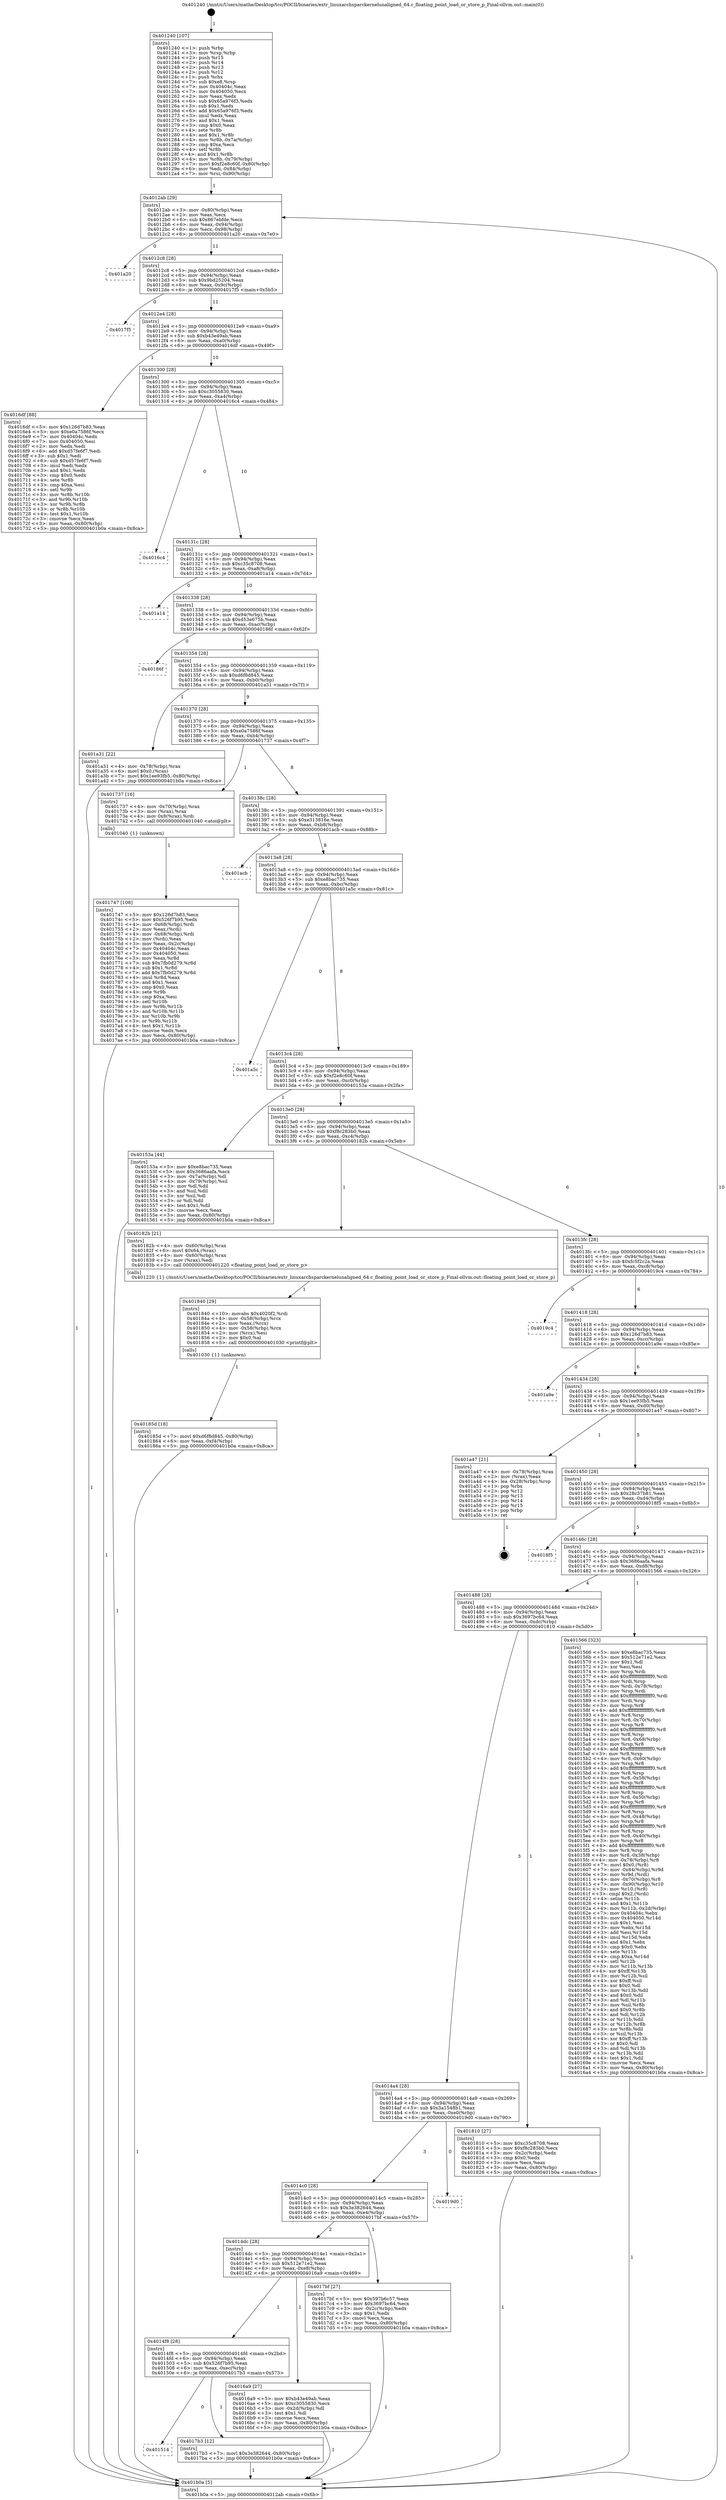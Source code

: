 digraph "0x401240" {
  label = "0x401240 (/mnt/c/Users/mathe/Desktop/tcc/POCII/binaries/extr_linuxarchsparckernelunaligned_64.c_floating_point_load_or_store_p_Final-ollvm.out::main(0))"
  labelloc = "t"
  node[shape=record]

  Entry [label="",width=0.3,height=0.3,shape=circle,fillcolor=black,style=filled]
  "0x4012ab" [label="{
     0x4012ab [29]\l
     | [instrs]\l
     &nbsp;&nbsp;0x4012ab \<+3\>: mov -0x80(%rbp),%eax\l
     &nbsp;&nbsp;0x4012ae \<+2\>: mov %eax,%ecx\l
     &nbsp;&nbsp;0x4012b0 \<+6\>: sub $0x867ebfde,%ecx\l
     &nbsp;&nbsp;0x4012b6 \<+6\>: mov %eax,-0x94(%rbp)\l
     &nbsp;&nbsp;0x4012bc \<+6\>: mov %ecx,-0x98(%rbp)\l
     &nbsp;&nbsp;0x4012c2 \<+6\>: je 0000000000401a20 \<main+0x7e0\>\l
  }"]
  "0x401a20" [label="{
     0x401a20\l
  }", style=dashed]
  "0x4012c8" [label="{
     0x4012c8 [28]\l
     | [instrs]\l
     &nbsp;&nbsp;0x4012c8 \<+5\>: jmp 00000000004012cd \<main+0x8d\>\l
     &nbsp;&nbsp;0x4012cd \<+6\>: mov -0x94(%rbp),%eax\l
     &nbsp;&nbsp;0x4012d3 \<+5\>: sub $0x9bd25204,%eax\l
     &nbsp;&nbsp;0x4012d8 \<+6\>: mov %eax,-0x9c(%rbp)\l
     &nbsp;&nbsp;0x4012de \<+6\>: je 00000000004017f5 \<main+0x5b5\>\l
  }"]
  Exit [label="",width=0.3,height=0.3,shape=circle,fillcolor=black,style=filled,peripheries=2]
  "0x4017f5" [label="{
     0x4017f5\l
  }", style=dashed]
  "0x4012e4" [label="{
     0x4012e4 [28]\l
     | [instrs]\l
     &nbsp;&nbsp;0x4012e4 \<+5\>: jmp 00000000004012e9 \<main+0xa9\>\l
     &nbsp;&nbsp;0x4012e9 \<+6\>: mov -0x94(%rbp),%eax\l
     &nbsp;&nbsp;0x4012ef \<+5\>: sub $0xb43e49ab,%eax\l
     &nbsp;&nbsp;0x4012f4 \<+6\>: mov %eax,-0xa0(%rbp)\l
     &nbsp;&nbsp;0x4012fa \<+6\>: je 00000000004016df \<main+0x49f\>\l
  }"]
  "0x40185d" [label="{
     0x40185d [18]\l
     | [instrs]\l
     &nbsp;&nbsp;0x40185d \<+7\>: movl $0xd6f8d845,-0x80(%rbp)\l
     &nbsp;&nbsp;0x401864 \<+6\>: mov %eax,-0xf4(%rbp)\l
     &nbsp;&nbsp;0x40186a \<+5\>: jmp 0000000000401b0a \<main+0x8ca\>\l
  }"]
  "0x4016df" [label="{
     0x4016df [88]\l
     | [instrs]\l
     &nbsp;&nbsp;0x4016df \<+5\>: mov $0x126d7b83,%eax\l
     &nbsp;&nbsp;0x4016e4 \<+5\>: mov $0xe0a7586f,%ecx\l
     &nbsp;&nbsp;0x4016e9 \<+7\>: mov 0x40404c,%edx\l
     &nbsp;&nbsp;0x4016f0 \<+7\>: mov 0x404050,%esi\l
     &nbsp;&nbsp;0x4016f7 \<+2\>: mov %edx,%edi\l
     &nbsp;&nbsp;0x4016f9 \<+6\>: add $0xd57fe6f7,%edi\l
     &nbsp;&nbsp;0x4016ff \<+3\>: sub $0x1,%edi\l
     &nbsp;&nbsp;0x401702 \<+6\>: sub $0xd57fe6f7,%edi\l
     &nbsp;&nbsp;0x401708 \<+3\>: imul %edi,%edx\l
     &nbsp;&nbsp;0x40170b \<+3\>: and $0x1,%edx\l
     &nbsp;&nbsp;0x40170e \<+3\>: cmp $0x0,%edx\l
     &nbsp;&nbsp;0x401711 \<+4\>: sete %r8b\l
     &nbsp;&nbsp;0x401715 \<+3\>: cmp $0xa,%esi\l
     &nbsp;&nbsp;0x401718 \<+4\>: setl %r9b\l
     &nbsp;&nbsp;0x40171c \<+3\>: mov %r8b,%r10b\l
     &nbsp;&nbsp;0x40171f \<+3\>: and %r9b,%r10b\l
     &nbsp;&nbsp;0x401722 \<+3\>: xor %r9b,%r8b\l
     &nbsp;&nbsp;0x401725 \<+3\>: or %r8b,%r10b\l
     &nbsp;&nbsp;0x401728 \<+4\>: test $0x1,%r10b\l
     &nbsp;&nbsp;0x40172c \<+3\>: cmovne %ecx,%eax\l
     &nbsp;&nbsp;0x40172f \<+3\>: mov %eax,-0x80(%rbp)\l
     &nbsp;&nbsp;0x401732 \<+5\>: jmp 0000000000401b0a \<main+0x8ca\>\l
  }"]
  "0x401300" [label="{
     0x401300 [28]\l
     | [instrs]\l
     &nbsp;&nbsp;0x401300 \<+5\>: jmp 0000000000401305 \<main+0xc5\>\l
     &nbsp;&nbsp;0x401305 \<+6\>: mov -0x94(%rbp),%eax\l
     &nbsp;&nbsp;0x40130b \<+5\>: sub $0xc3055830,%eax\l
     &nbsp;&nbsp;0x401310 \<+6\>: mov %eax,-0xa4(%rbp)\l
     &nbsp;&nbsp;0x401316 \<+6\>: je 00000000004016c4 \<main+0x484\>\l
  }"]
  "0x401840" [label="{
     0x401840 [29]\l
     | [instrs]\l
     &nbsp;&nbsp;0x401840 \<+10\>: movabs $0x4020f2,%rdi\l
     &nbsp;&nbsp;0x40184a \<+4\>: mov -0x58(%rbp),%rcx\l
     &nbsp;&nbsp;0x40184e \<+2\>: mov %eax,(%rcx)\l
     &nbsp;&nbsp;0x401850 \<+4\>: mov -0x58(%rbp),%rcx\l
     &nbsp;&nbsp;0x401854 \<+2\>: mov (%rcx),%esi\l
     &nbsp;&nbsp;0x401856 \<+2\>: mov $0x0,%al\l
     &nbsp;&nbsp;0x401858 \<+5\>: call 0000000000401030 \<printf@plt\>\l
     | [calls]\l
     &nbsp;&nbsp;0x401030 \{1\} (unknown)\l
  }"]
  "0x4016c4" [label="{
     0x4016c4\l
  }", style=dashed]
  "0x40131c" [label="{
     0x40131c [28]\l
     | [instrs]\l
     &nbsp;&nbsp;0x40131c \<+5\>: jmp 0000000000401321 \<main+0xe1\>\l
     &nbsp;&nbsp;0x401321 \<+6\>: mov -0x94(%rbp),%eax\l
     &nbsp;&nbsp;0x401327 \<+5\>: sub $0xc35c8708,%eax\l
     &nbsp;&nbsp;0x40132c \<+6\>: mov %eax,-0xa8(%rbp)\l
     &nbsp;&nbsp;0x401332 \<+6\>: je 0000000000401a14 \<main+0x7d4\>\l
  }"]
  "0x401514" [label="{
     0x401514\l
  }", style=dashed]
  "0x401a14" [label="{
     0x401a14\l
  }", style=dashed]
  "0x401338" [label="{
     0x401338 [28]\l
     | [instrs]\l
     &nbsp;&nbsp;0x401338 \<+5\>: jmp 000000000040133d \<main+0xfd\>\l
     &nbsp;&nbsp;0x40133d \<+6\>: mov -0x94(%rbp),%eax\l
     &nbsp;&nbsp;0x401343 \<+5\>: sub $0xd53e675b,%eax\l
     &nbsp;&nbsp;0x401348 \<+6\>: mov %eax,-0xac(%rbp)\l
     &nbsp;&nbsp;0x40134e \<+6\>: je 000000000040186f \<main+0x62f\>\l
  }"]
  "0x4017b3" [label="{
     0x4017b3 [12]\l
     | [instrs]\l
     &nbsp;&nbsp;0x4017b3 \<+7\>: movl $0x3e382644,-0x80(%rbp)\l
     &nbsp;&nbsp;0x4017ba \<+5\>: jmp 0000000000401b0a \<main+0x8ca\>\l
  }"]
  "0x40186f" [label="{
     0x40186f\l
  }", style=dashed]
  "0x401354" [label="{
     0x401354 [28]\l
     | [instrs]\l
     &nbsp;&nbsp;0x401354 \<+5\>: jmp 0000000000401359 \<main+0x119\>\l
     &nbsp;&nbsp;0x401359 \<+6\>: mov -0x94(%rbp),%eax\l
     &nbsp;&nbsp;0x40135f \<+5\>: sub $0xd6f8d845,%eax\l
     &nbsp;&nbsp;0x401364 \<+6\>: mov %eax,-0xb0(%rbp)\l
     &nbsp;&nbsp;0x40136a \<+6\>: je 0000000000401a31 \<main+0x7f1\>\l
  }"]
  "0x401747" [label="{
     0x401747 [108]\l
     | [instrs]\l
     &nbsp;&nbsp;0x401747 \<+5\>: mov $0x126d7b83,%ecx\l
     &nbsp;&nbsp;0x40174c \<+5\>: mov $0x526f7b95,%edx\l
     &nbsp;&nbsp;0x401751 \<+4\>: mov -0x68(%rbp),%rdi\l
     &nbsp;&nbsp;0x401755 \<+2\>: mov %eax,(%rdi)\l
     &nbsp;&nbsp;0x401757 \<+4\>: mov -0x68(%rbp),%rdi\l
     &nbsp;&nbsp;0x40175b \<+2\>: mov (%rdi),%eax\l
     &nbsp;&nbsp;0x40175d \<+3\>: mov %eax,-0x2c(%rbp)\l
     &nbsp;&nbsp;0x401760 \<+7\>: mov 0x40404c,%eax\l
     &nbsp;&nbsp;0x401767 \<+7\>: mov 0x404050,%esi\l
     &nbsp;&nbsp;0x40176e \<+3\>: mov %eax,%r8d\l
     &nbsp;&nbsp;0x401771 \<+7\>: sub $0x7fb0d279,%r8d\l
     &nbsp;&nbsp;0x401778 \<+4\>: sub $0x1,%r8d\l
     &nbsp;&nbsp;0x40177c \<+7\>: add $0x7fb0d279,%r8d\l
     &nbsp;&nbsp;0x401783 \<+4\>: imul %r8d,%eax\l
     &nbsp;&nbsp;0x401787 \<+3\>: and $0x1,%eax\l
     &nbsp;&nbsp;0x40178a \<+3\>: cmp $0x0,%eax\l
     &nbsp;&nbsp;0x40178d \<+4\>: sete %r9b\l
     &nbsp;&nbsp;0x401791 \<+3\>: cmp $0xa,%esi\l
     &nbsp;&nbsp;0x401794 \<+4\>: setl %r10b\l
     &nbsp;&nbsp;0x401798 \<+3\>: mov %r9b,%r11b\l
     &nbsp;&nbsp;0x40179b \<+3\>: and %r10b,%r11b\l
     &nbsp;&nbsp;0x40179e \<+3\>: xor %r10b,%r9b\l
     &nbsp;&nbsp;0x4017a1 \<+3\>: or %r9b,%r11b\l
     &nbsp;&nbsp;0x4017a4 \<+4\>: test $0x1,%r11b\l
     &nbsp;&nbsp;0x4017a8 \<+3\>: cmovne %edx,%ecx\l
     &nbsp;&nbsp;0x4017ab \<+3\>: mov %ecx,-0x80(%rbp)\l
     &nbsp;&nbsp;0x4017ae \<+5\>: jmp 0000000000401b0a \<main+0x8ca\>\l
  }"]
  "0x401a31" [label="{
     0x401a31 [22]\l
     | [instrs]\l
     &nbsp;&nbsp;0x401a31 \<+4\>: mov -0x78(%rbp),%rax\l
     &nbsp;&nbsp;0x401a35 \<+6\>: movl $0x0,(%rax)\l
     &nbsp;&nbsp;0x401a3b \<+7\>: movl $0x1ee93fb5,-0x80(%rbp)\l
     &nbsp;&nbsp;0x401a42 \<+5\>: jmp 0000000000401b0a \<main+0x8ca\>\l
  }"]
  "0x401370" [label="{
     0x401370 [28]\l
     | [instrs]\l
     &nbsp;&nbsp;0x401370 \<+5\>: jmp 0000000000401375 \<main+0x135\>\l
     &nbsp;&nbsp;0x401375 \<+6\>: mov -0x94(%rbp),%eax\l
     &nbsp;&nbsp;0x40137b \<+5\>: sub $0xe0a7586f,%eax\l
     &nbsp;&nbsp;0x401380 \<+6\>: mov %eax,-0xb4(%rbp)\l
     &nbsp;&nbsp;0x401386 \<+6\>: je 0000000000401737 \<main+0x4f7\>\l
  }"]
  "0x4014f8" [label="{
     0x4014f8 [28]\l
     | [instrs]\l
     &nbsp;&nbsp;0x4014f8 \<+5\>: jmp 00000000004014fd \<main+0x2bd\>\l
     &nbsp;&nbsp;0x4014fd \<+6\>: mov -0x94(%rbp),%eax\l
     &nbsp;&nbsp;0x401503 \<+5\>: sub $0x526f7b95,%eax\l
     &nbsp;&nbsp;0x401508 \<+6\>: mov %eax,-0xec(%rbp)\l
     &nbsp;&nbsp;0x40150e \<+6\>: je 00000000004017b3 \<main+0x573\>\l
  }"]
  "0x401737" [label="{
     0x401737 [16]\l
     | [instrs]\l
     &nbsp;&nbsp;0x401737 \<+4\>: mov -0x70(%rbp),%rax\l
     &nbsp;&nbsp;0x40173b \<+3\>: mov (%rax),%rax\l
     &nbsp;&nbsp;0x40173e \<+4\>: mov 0x8(%rax),%rdi\l
     &nbsp;&nbsp;0x401742 \<+5\>: call 0000000000401040 \<atoi@plt\>\l
     | [calls]\l
     &nbsp;&nbsp;0x401040 \{1\} (unknown)\l
  }"]
  "0x40138c" [label="{
     0x40138c [28]\l
     | [instrs]\l
     &nbsp;&nbsp;0x40138c \<+5\>: jmp 0000000000401391 \<main+0x151\>\l
     &nbsp;&nbsp;0x401391 \<+6\>: mov -0x94(%rbp),%eax\l
     &nbsp;&nbsp;0x401397 \<+5\>: sub $0xe313816e,%eax\l
     &nbsp;&nbsp;0x40139c \<+6\>: mov %eax,-0xb8(%rbp)\l
     &nbsp;&nbsp;0x4013a2 \<+6\>: je 0000000000401acb \<main+0x88b\>\l
  }"]
  "0x4016a9" [label="{
     0x4016a9 [27]\l
     | [instrs]\l
     &nbsp;&nbsp;0x4016a9 \<+5\>: mov $0xb43e49ab,%eax\l
     &nbsp;&nbsp;0x4016ae \<+5\>: mov $0xc3055830,%ecx\l
     &nbsp;&nbsp;0x4016b3 \<+3\>: mov -0x2d(%rbp),%dl\l
     &nbsp;&nbsp;0x4016b6 \<+3\>: test $0x1,%dl\l
     &nbsp;&nbsp;0x4016b9 \<+3\>: cmovne %ecx,%eax\l
     &nbsp;&nbsp;0x4016bc \<+3\>: mov %eax,-0x80(%rbp)\l
     &nbsp;&nbsp;0x4016bf \<+5\>: jmp 0000000000401b0a \<main+0x8ca\>\l
  }"]
  "0x401acb" [label="{
     0x401acb\l
  }", style=dashed]
  "0x4013a8" [label="{
     0x4013a8 [28]\l
     | [instrs]\l
     &nbsp;&nbsp;0x4013a8 \<+5\>: jmp 00000000004013ad \<main+0x16d\>\l
     &nbsp;&nbsp;0x4013ad \<+6\>: mov -0x94(%rbp),%eax\l
     &nbsp;&nbsp;0x4013b3 \<+5\>: sub $0xe8bac735,%eax\l
     &nbsp;&nbsp;0x4013b8 \<+6\>: mov %eax,-0xbc(%rbp)\l
     &nbsp;&nbsp;0x4013be \<+6\>: je 0000000000401a5c \<main+0x81c\>\l
  }"]
  "0x4014dc" [label="{
     0x4014dc [28]\l
     | [instrs]\l
     &nbsp;&nbsp;0x4014dc \<+5\>: jmp 00000000004014e1 \<main+0x2a1\>\l
     &nbsp;&nbsp;0x4014e1 \<+6\>: mov -0x94(%rbp),%eax\l
     &nbsp;&nbsp;0x4014e7 \<+5\>: sub $0x512e71e2,%eax\l
     &nbsp;&nbsp;0x4014ec \<+6\>: mov %eax,-0xe8(%rbp)\l
     &nbsp;&nbsp;0x4014f2 \<+6\>: je 00000000004016a9 \<main+0x469\>\l
  }"]
  "0x401a5c" [label="{
     0x401a5c\l
  }", style=dashed]
  "0x4013c4" [label="{
     0x4013c4 [28]\l
     | [instrs]\l
     &nbsp;&nbsp;0x4013c4 \<+5\>: jmp 00000000004013c9 \<main+0x189\>\l
     &nbsp;&nbsp;0x4013c9 \<+6\>: mov -0x94(%rbp),%eax\l
     &nbsp;&nbsp;0x4013cf \<+5\>: sub $0xf2e8c60f,%eax\l
     &nbsp;&nbsp;0x4013d4 \<+6\>: mov %eax,-0xc0(%rbp)\l
     &nbsp;&nbsp;0x4013da \<+6\>: je 000000000040153a \<main+0x2fa\>\l
  }"]
  "0x4017bf" [label="{
     0x4017bf [27]\l
     | [instrs]\l
     &nbsp;&nbsp;0x4017bf \<+5\>: mov $0x597b6c57,%eax\l
     &nbsp;&nbsp;0x4017c4 \<+5\>: mov $0x3697bc64,%ecx\l
     &nbsp;&nbsp;0x4017c9 \<+3\>: mov -0x2c(%rbp),%edx\l
     &nbsp;&nbsp;0x4017cc \<+3\>: cmp $0x1,%edx\l
     &nbsp;&nbsp;0x4017cf \<+3\>: cmovl %ecx,%eax\l
     &nbsp;&nbsp;0x4017d2 \<+3\>: mov %eax,-0x80(%rbp)\l
     &nbsp;&nbsp;0x4017d5 \<+5\>: jmp 0000000000401b0a \<main+0x8ca\>\l
  }"]
  "0x40153a" [label="{
     0x40153a [44]\l
     | [instrs]\l
     &nbsp;&nbsp;0x40153a \<+5\>: mov $0xe8bac735,%eax\l
     &nbsp;&nbsp;0x40153f \<+5\>: mov $0x3686aafa,%ecx\l
     &nbsp;&nbsp;0x401544 \<+3\>: mov -0x7a(%rbp),%dl\l
     &nbsp;&nbsp;0x401547 \<+4\>: mov -0x79(%rbp),%sil\l
     &nbsp;&nbsp;0x40154b \<+3\>: mov %dl,%dil\l
     &nbsp;&nbsp;0x40154e \<+3\>: and %sil,%dil\l
     &nbsp;&nbsp;0x401551 \<+3\>: xor %sil,%dl\l
     &nbsp;&nbsp;0x401554 \<+3\>: or %dl,%dil\l
     &nbsp;&nbsp;0x401557 \<+4\>: test $0x1,%dil\l
     &nbsp;&nbsp;0x40155b \<+3\>: cmovne %ecx,%eax\l
     &nbsp;&nbsp;0x40155e \<+3\>: mov %eax,-0x80(%rbp)\l
     &nbsp;&nbsp;0x401561 \<+5\>: jmp 0000000000401b0a \<main+0x8ca\>\l
  }"]
  "0x4013e0" [label="{
     0x4013e0 [28]\l
     | [instrs]\l
     &nbsp;&nbsp;0x4013e0 \<+5\>: jmp 00000000004013e5 \<main+0x1a5\>\l
     &nbsp;&nbsp;0x4013e5 \<+6\>: mov -0x94(%rbp),%eax\l
     &nbsp;&nbsp;0x4013eb \<+5\>: sub $0xf8c283b0,%eax\l
     &nbsp;&nbsp;0x4013f0 \<+6\>: mov %eax,-0xc4(%rbp)\l
     &nbsp;&nbsp;0x4013f6 \<+6\>: je 000000000040182b \<main+0x5eb\>\l
  }"]
  "0x401b0a" [label="{
     0x401b0a [5]\l
     | [instrs]\l
     &nbsp;&nbsp;0x401b0a \<+5\>: jmp 00000000004012ab \<main+0x6b\>\l
  }"]
  "0x401240" [label="{
     0x401240 [107]\l
     | [instrs]\l
     &nbsp;&nbsp;0x401240 \<+1\>: push %rbp\l
     &nbsp;&nbsp;0x401241 \<+3\>: mov %rsp,%rbp\l
     &nbsp;&nbsp;0x401244 \<+2\>: push %r15\l
     &nbsp;&nbsp;0x401246 \<+2\>: push %r14\l
     &nbsp;&nbsp;0x401248 \<+2\>: push %r13\l
     &nbsp;&nbsp;0x40124a \<+2\>: push %r12\l
     &nbsp;&nbsp;0x40124c \<+1\>: push %rbx\l
     &nbsp;&nbsp;0x40124d \<+7\>: sub $0xe8,%rsp\l
     &nbsp;&nbsp;0x401254 \<+7\>: mov 0x40404c,%eax\l
     &nbsp;&nbsp;0x40125b \<+7\>: mov 0x404050,%ecx\l
     &nbsp;&nbsp;0x401262 \<+2\>: mov %eax,%edx\l
     &nbsp;&nbsp;0x401264 \<+6\>: sub $0x65a976f3,%edx\l
     &nbsp;&nbsp;0x40126a \<+3\>: sub $0x1,%edx\l
     &nbsp;&nbsp;0x40126d \<+6\>: add $0x65a976f3,%edx\l
     &nbsp;&nbsp;0x401273 \<+3\>: imul %edx,%eax\l
     &nbsp;&nbsp;0x401276 \<+3\>: and $0x1,%eax\l
     &nbsp;&nbsp;0x401279 \<+3\>: cmp $0x0,%eax\l
     &nbsp;&nbsp;0x40127c \<+4\>: sete %r8b\l
     &nbsp;&nbsp;0x401280 \<+4\>: and $0x1,%r8b\l
     &nbsp;&nbsp;0x401284 \<+4\>: mov %r8b,-0x7a(%rbp)\l
     &nbsp;&nbsp;0x401288 \<+3\>: cmp $0xa,%ecx\l
     &nbsp;&nbsp;0x40128b \<+4\>: setl %r8b\l
     &nbsp;&nbsp;0x40128f \<+4\>: and $0x1,%r8b\l
     &nbsp;&nbsp;0x401293 \<+4\>: mov %r8b,-0x79(%rbp)\l
     &nbsp;&nbsp;0x401297 \<+7\>: movl $0xf2e8c60f,-0x80(%rbp)\l
     &nbsp;&nbsp;0x40129e \<+6\>: mov %edi,-0x84(%rbp)\l
     &nbsp;&nbsp;0x4012a4 \<+7\>: mov %rsi,-0x90(%rbp)\l
  }"]
  "0x4014c0" [label="{
     0x4014c0 [28]\l
     | [instrs]\l
     &nbsp;&nbsp;0x4014c0 \<+5\>: jmp 00000000004014c5 \<main+0x285\>\l
     &nbsp;&nbsp;0x4014c5 \<+6\>: mov -0x94(%rbp),%eax\l
     &nbsp;&nbsp;0x4014cb \<+5\>: sub $0x3e382644,%eax\l
     &nbsp;&nbsp;0x4014d0 \<+6\>: mov %eax,-0xe4(%rbp)\l
     &nbsp;&nbsp;0x4014d6 \<+6\>: je 00000000004017bf \<main+0x57f\>\l
  }"]
  "0x40182b" [label="{
     0x40182b [21]\l
     | [instrs]\l
     &nbsp;&nbsp;0x40182b \<+4\>: mov -0x60(%rbp),%rax\l
     &nbsp;&nbsp;0x40182f \<+6\>: movl $0x64,(%rax)\l
     &nbsp;&nbsp;0x401835 \<+4\>: mov -0x60(%rbp),%rax\l
     &nbsp;&nbsp;0x401839 \<+2\>: mov (%rax),%edi\l
     &nbsp;&nbsp;0x40183b \<+5\>: call 0000000000401220 \<floating_point_load_or_store_p\>\l
     | [calls]\l
     &nbsp;&nbsp;0x401220 \{1\} (/mnt/c/Users/mathe/Desktop/tcc/POCII/binaries/extr_linuxarchsparckernelunaligned_64.c_floating_point_load_or_store_p_Final-ollvm.out::floating_point_load_or_store_p)\l
  }"]
  "0x4013fc" [label="{
     0x4013fc [28]\l
     | [instrs]\l
     &nbsp;&nbsp;0x4013fc \<+5\>: jmp 0000000000401401 \<main+0x1c1\>\l
     &nbsp;&nbsp;0x401401 \<+6\>: mov -0x94(%rbp),%eax\l
     &nbsp;&nbsp;0x401407 \<+5\>: sub $0xfc5f2c2a,%eax\l
     &nbsp;&nbsp;0x40140c \<+6\>: mov %eax,-0xc8(%rbp)\l
     &nbsp;&nbsp;0x401412 \<+6\>: je 00000000004019c4 \<main+0x784\>\l
  }"]
  "0x4019d0" [label="{
     0x4019d0\l
  }", style=dashed]
  "0x4019c4" [label="{
     0x4019c4\l
  }", style=dashed]
  "0x401418" [label="{
     0x401418 [28]\l
     | [instrs]\l
     &nbsp;&nbsp;0x401418 \<+5\>: jmp 000000000040141d \<main+0x1dd\>\l
     &nbsp;&nbsp;0x40141d \<+6\>: mov -0x94(%rbp),%eax\l
     &nbsp;&nbsp;0x401423 \<+5\>: sub $0x126d7b83,%eax\l
     &nbsp;&nbsp;0x401428 \<+6\>: mov %eax,-0xcc(%rbp)\l
     &nbsp;&nbsp;0x40142e \<+6\>: je 0000000000401a9e \<main+0x85e\>\l
  }"]
  "0x4014a4" [label="{
     0x4014a4 [28]\l
     | [instrs]\l
     &nbsp;&nbsp;0x4014a4 \<+5\>: jmp 00000000004014a9 \<main+0x269\>\l
     &nbsp;&nbsp;0x4014a9 \<+6\>: mov -0x94(%rbp),%eax\l
     &nbsp;&nbsp;0x4014af \<+5\>: sub $0x3a1548b1,%eax\l
     &nbsp;&nbsp;0x4014b4 \<+6\>: mov %eax,-0xe0(%rbp)\l
     &nbsp;&nbsp;0x4014ba \<+6\>: je 00000000004019d0 \<main+0x790\>\l
  }"]
  "0x401a9e" [label="{
     0x401a9e\l
  }", style=dashed]
  "0x401434" [label="{
     0x401434 [28]\l
     | [instrs]\l
     &nbsp;&nbsp;0x401434 \<+5\>: jmp 0000000000401439 \<main+0x1f9\>\l
     &nbsp;&nbsp;0x401439 \<+6\>: mov -0x94(%rbp),%eax\l
     &nbsp;&nbsp;0x40143f \<+5\>: sub $0x1ee93fb5,%eax\l
     &nbsp;&nbsp;0x401444 \<+6\>: mov %eax,-0xd0(%rbp)\l
     &nbsp;&nbsp;0x40144a \<+6\>: je 0000000000401a47 \<main+0x807\>\l
  }"]
  "0x401810" [label="{
     0x401810 [27]\l
     | [instrs]\l
     &nbsp;&nbsp;0x401810 \<+5\>: mov $0xc35c8708,%eax\l
     &nbsp;&nbsp;0x401815 \<+5\>: mov $0xf8c283b0,%ecx\l
     &nbsp;&nbsp;0x40181a \<+3\>: mov -0x2c(%rbp),%edx\l
     &nbsp;&nbsp;0x40181d \<+3\>: cmp $0x0,%edx\l
     &nbsp;&nbsp;0x401820 \<+3\>: cmove %ecx,%eax\l
     &nbsp;&nbsp;0x401823 \<+3\>: mov %eax,-0x80(%rbp)\l
     &nbsp;&nbsp;0x401826 \<+5\>: jmp 0000000000401b0a \<main+0x8ca\>\l
  }"]
  "0x401a47" [label="{
     0x401a47 [21]\l
     | [instrs]\l
     &nbsp;&nbsp;0x401a47 \<+4\>: mov -0x78(%rbp),%rax\l
     &nbsp;&nbsp;0x401a4b \<+2\>: mov (%rax),%eax\l
     &nbsp;&nbsp;0x401a4d \<+4\>: lea -0x28(%rbp),%rsp\l
     &nbsp;&nbsp;0x401a51 \<+1\>: pop %rbx\l
     &nbsp;&nbsp;0x401a52 \<+2\>: pop %r12\l
     &nbsp;&nbsp;0x401a54 \<+2\>: pop %r13\l
     &nbsp;&nbsp;0x401a56 \<+2\>: pop %r14\l
     &nbsp;&nbsp;0x401a58 \<+2\>: pop %r15\l
     &nbsp;&nbsp;0x401a5a \<+1\>: pop %rbp\l
     &nbsp;&nbsp;0x401a5b \<+1\>: ret\l
  }"]
  "0x401450" [label="{
     0x401450 [28]\l
     | [instrs]\l
     &nbsp;&nbsp;0x401450 \<+5\>: jmp 0000000000401455 \<main+0x215\>\l
     &nbsp;&nbsp;0x401455 \<+6\>: mov -0x94(%rbp),%eax\l
     &nbsp;&nbsp;0x40145b \<+5\>: sub $0x28c37b81,%eax\l
     &nbsp;&nbsp;0x401460 \<+6\>: mov %eax,-0xd4(%rbp)\l
     &nbsp;&nbsp;0x401466 \<+6\>: je 00000000004018f5 \<main+0x6b5\>\l
  }"]
  "0x401488" [label="{
     0x401488 [28]\l
     | [instrs]\l
     &nbsp;&nbsp;0x401488 \<+5\>: jmp 000000000040148d \<main+0x24d\>\l
     &nbsp;&nbsp;0x40148d \<+6\>: mov -0x94(%rbp),%eax\l
     &nbsp;&nbsp;0x401493 \<+5\>: sub $0x3697bc64,%eax\l
     &nbsp;&nbsp;0x401498 \<+6\>: mov %eax,-0xdc(%rbp)\l
     &nbsp;&nbsp;0x40149e \<+6\>: je 0000000000401810 \<main+0x5d0\>\l
  }"]
  "0x4018f5" [label="{
     0x4018f5\l
  }", style=dashed]
  "0x40146c" [label="{
     0x40146c [28]\l
     | [instrs]\l
     &nbsp;&nbsp;0x40146c \<+5\>: jmp 0000000000401471 \<main+0x231\>\l
     &nbsp;&nbsp;0x401471 \<+6\>: mov -0x94(%rbp),%eax\l
     &nbsp;&nbsp;0x401477 \<+5\>: sub $0x3686aafa,%eax\l
     &nbsp;&nbsp;0x40147c \<+6\>: mov %eax,-0xd8(%rbp)\l
     &nbsp;&nbsp;0x401482 \<+6\>: je 0000000000401566 \<main+0x326\>\l
  }"]
  "0x401566" [label="{
     0x401566 [323]\l
     | [instrs]\l
     &nbsp;&nbsp;0x401566 \<+5\>: mov $0xe8bac735,%eax\l
     &nbsp;&nbsp;0x40156b \<+5\>: mov $0x512e71e2,%ecx\l
     &nbsp;&nbsp;0x401570 \<+2\>: mov $0x1,%dl\l
     &nbsp;&nbsp;0x401572 \<+2\>: xor %esi,%esi\l
     &nbsp;&nbsp;0x401574 \<+3\>: mov %rsp,%rdi\l
     &nbsp;&nbsp;0x401577 \<+4\>: add $0xfffffffffffffff0,%rdi\l
     &nbsp;&nbsp;0x40157b \<+3\>: mov %rdi,%rsp\l
     &nbsp;&nbsp;0x40157e \<+4\>: mov %rdi,-0x78(%rbp)\l
     &nbsp;&nbsp;0x401582 \<+3\>: mov %rsp,%rdi\l
     &nbsp;&nbsp;0x401585 \<+4\>: add $0xfffffffffffffff0,%rdi\l
     &nbsp;&nbsp;0x401589 \<+3\>: mov %rdi,%rsp\l
     &nbsp;&nbsp;0x40158c \<+3\>: mov %rsp,%r8\l
     &nbsp;&nbsp;0x40158f \<+4\>: add $0xfffffffffffffff0,%r8\l
     &nbsp;&nbsp;0x401593 \<+3\>: mov %r8,%rsp\l
     &nbsp;&nbsp;0x401596 \<+4\>: mov %r8,-0x70(%rbp)\l
     &nbsp;&nbsp;0x40159a \<+3\>: mov %rsp,%r8\l
     &nbsp;&nbsp;0x40159d \<+4\>: add $0xfffffffffffffff0,%r8\l
     &nbsp;&nbsp;0x4015a1 \<+3\>: mov %r8,%rsp\l
     &nbsp;&nbsp;0x4015a4 \<+4\>: mov %r8,-0x68(%rbp)\l
     &nbsp;&nbsp;0x4015a8 \<+3\>: mov %rsp,%r8\l
     &nbsp;&nbsp;0x4015ab \<+4\>: add $0xfffffffffffffff0,%r8\l
     &nbsp;&nbsp;0x4015af \<+3\>: mov %r8,%rsp\l
     &nbsp;&nbsp;0x4015b2 \<+4\>: mov %r8,-0x60(%rbp)\l
     &nbsp;&nbsp;0x4015b6 \<+3\>: mov %rsp,%r8\l
     &nbsp;&nbsp;0x4015b9 \<+4\>: add $0xfffffffffffffff0,%r8\l
     &nbsp;&nbsp;0x4015bd \<+3\>: mov %r8,%rsp\l
     &nbsp;&nbsp;0x4015c0 \<+4\>: mov %r8,-0x58(%rbp)\l
     &nbsp;&nbsp;0x4015c4 \<+3\>: mov %rsp,%r8\l
     &nbsp;&nbsp;0x4015c7 \<+4\>: add $0xfffffffffffffff0,%r8\l
     &nbsp;&nbsp;0x4015cb \<+3\>: mov %r8,%rsp\l
     &nbsp;&nbsp;0x4015ce \<+4\>: mov %r8,-0x50(%rbp)\l
     &nbsp;&nbsp;0x4015d2 \<+3\>: mov %rsp,%r8\l
     &nbsp;&nbsp;0x4015d5 \<+4\>: add $0xfffffffffffffff0,%r8\l
     &nbsp;&nbsp;0x4015d9 \<+3\>: mov %r8,%rsp\l
     &nbsp;&nbsp;0x4015dc \<+4\>: mov %r8,-0x48(%rbp)\l
     &nbsp;&nbsp;0x4015e0 \<+3\>: mov %rsp,%r8\l
     &nbsp;&nbsp;0x4015e3 \<+4\>: add $0xfffffffffffffff0,%r8\l
     &nbsp;&nbsp;0x4015e7 \<+3\>: mov %r8,%rsp\l
     &nbsp;&nbsp;0x4015ea \<+4\>: mov %r8,-0x40(%rbp)\l
     &nbsp;&nbsp;0x4015ee \<+3\>: mov %rsp,%r8\l
     &nbsp;&nbsp;0x4015f1 \<+4\>: add $0xfffffffffffffff0,%r8\l
     &nbsp;&nbsp;0x4015f5 \<+3\>: mov %r8,%rsp\l
     &nbsp;&nbsp;0x4015f8 \<+4\>: mov %r8,-0x38(%rbp)\l
     &nbsp;&nbsp;0x4015fc \<+4\>: mov -0x78(%rbp),%r8\l
     &nbsp;&nbsp;0x401600 \<+7\>: movl $0x0,(%r8)\l
     &nbsp;&nbsp;0x401607 \<+7\>: mov -0x84(%rbp),%r9d\l
     &nbsp;&nbsp;0x40160e \<+3\>: mov %r9d,(%rdi)\l
     &nbsp;&nbsp;0x401611 \<+4\>: mov -0x70(%rbp),%r8\l
     &nbsp;&nbsp;0x401615 \<+7\>: mov -0x90(%rbp),%r10\l
     &nbsp;&nbsp;0x40161c \<+3\>: mov %r10,(%r8)\l
     &nbsp;&nbsp;0x40161f \<+3\>: cmpl $0x2,(%rdi)\l
     &nbsp;&nbsp;0x401622 \<+4\>: setne %r11b\l
     &nbsp;&nbsp;0x401626 \<+4\>: and $0x1,%r11b\l
     &nbsp;&nbsp;0x40162a \<+4\>: mov %r11b,-0x2d(%rbp)\l
     &nbsp;&nbsp;0x40162e \<+7\>: mov 0x40404c,%ebx\l
     &nbsp;&nbsp;0x401635 \<+8\>: mov 0x404050,%r14d\l
     &nbsp;&nbsp;0x40163d \<+3\>: sub $0x1,%esi\l
     &nbsp;&nbsp;0x401640 \<+3\>: mov %ebx,%r15d\l
     &nbsp;&nbsp;0x401643 \<+3\>: add %esi,%r15d\l
     &nbsp;&nbsp;0x401646 \<+4\>: imul %r15d,%ebx\l
     &nbsp;&nbsp;0x40164a \<+3\>: and $0x1,%ebx\l
     &nbsp;&nbsp;0x40164d \<+3\>: cmp $0x0,%ebx\l
     &nbsp;&nbsp;0x401650 \<+4\>: sete %r11b\l
     &nbsp;&nbsp;0x401654 \<+4\>: cmp $0xa,%r14d\l
     &nbsp;&nbsp;0x401658 \<+4\>: setl %r12b\l
     &nbsp;&nbsp;0x40165c \<+3\>: mov %r11b,%r13b\l
     &nbsp;&nbsp;0x40165f \<+4\>: xor $0xff,%r13b\l
     &nbsp;&nbsp;0x401663 \<+3\>: mov %r12b,%sil\l
     &nbsp;&nbsp;0x401666 \<+4\>: xor $0xff,%sil\l
     &nbsp;&nbsp;0x40166a \<+3\>: xor $0x0,%dl\l
     &nbsp;&nbsp;0x40166d \<+3\>: mov %r13b,%dil\l
     &nbsp;&nbsp;0x401670 \<+4\>: and $0x0,%dil\l
     &nbsp;&nbsp;0x401674 \<+3\>: and %dl,%r11b\l
     &nbsp;&nbsp;0x401677 \<+3\>: mov %sil,%r8b\l
     &nbsp;&nbsp;0x40167a \<+4\>: and $0x0,%r8b\l
     &nbsp;&nbsp;0x40167e \<+3\>: and %dl,%r12b\l
     &nbsp;&nbsp;0x401681 \<+3\>: or %r11b,%dil\l
     &nbsp;&nbsp;0x401684 \<+3\>: or %r12b,%r8b\l
     &nbsp;&nbsp;0x401687 \<+3\>: xor %r8b,%dil\l
     &nbsp;&nbsp;0x40168a \<+3\>: or %sil,%r13b\l
     &nbsp;&nbsp;0x40168d \<+4\>: xor $0xff,%r13b\l
     &nbsp;&nbsp;0x401691 \<+3\>: or $0x0,%dl\l
     &nbsp;&nbsp;0x401694 \<+3\>: and %dl,%r13b\l
     &nbsp;&nbsp;0x401697 \<+3\>: or %r13b,%dil\l
     &nbsp;&nbsp;0x40169a \<+4\>: test $0x1,%dil\l
     &nbsp;&nbsp;0x40169e \<+3\>: cmovne %ecx,%eax\l
     &nbsp;&nbsp;0x4016a1 \<+3\>: mov %eax,-0x80(%rbp)\l
     &nbsp;&nbsp;0x4016a4 \<+5\>: jmp 0000000000401b0a \<main+0x8ca\>\l
  }"]
  Entry -> "0x401240" [label=" 1"]
  "0x4012ab" -> "0x401a20" [label=" 0"]
  "0x4012ab" -> "0x4012c8" [label=" 11"]
  "0x401a47" -> Exit [label=" 1"]
  "0x4012c8" -> "0x4017f5" [label=" 0"]
  "0x4012c8" -> "0x4012e4" [label=" 11"]
  "0x401a31" -> "0x401b0a" [label=" 1"]
  "0x4012e4" -> "0x4016df" [label=" 1"]
  "0x4012e4" -> "0x401300" [label=" 10"]
  "0x40185d" -> "0x401b0a" [label=" 1"]
  "0x401300" -> "0x4016c4" [label=" 0"]
  "0x401300" -> "0x40131c" [label=" 10"]
  "0x401840" -> "0x40185d" [label=" 1"]
  "0x40131c" -> "0x401a14" [label=" 0"]
  "0x40131c" -> "0x401338" [label=" 10"]
  "0x40182b" -> "0x401840" [label=" 1"]
  "0x401338" -> "0x40186f" [label=" 0"]
  "0x401338" -> "0x401354" [label=" 10"]
  "0x401810" -> "0x401b0a" [label=" 1"]
  "0x401354" -> "0x401a31" [label=" 1"]
  "0x401354" -> "0x401370" [label=" 9"]
  "0x4017b3" -> "0x401b0a" [label=" 1"]
  "0x401370" -> "0x401737" [label=" 1"]
  "0x401370" -> "0x40138c" [label=" 8"]
  "0x4014f8" -> "0x401514" [label=" 0"]
  "0x40138c" -> "0x401acb" [label=" 0"]
  "0x40138c" -> "0x4013a8" [label=" 8"]
  "0x4014f8" -> "0x4017b3" [label=" 1"]
  "0x4013a8" -> "0x401a5c" [label=" 0"]
  "0x4013a8" -> "0x4013c4" [label=" 8"]
  "0x401747" -> "0x401b0a" [label=" 1"]
  "0x4013c4" -> "0x40153a" [label=" 1"]
  "0x4013c4" -> "0x4013e0" [label=" 7"]
  "0x40153a" -> "0x401b0a" [label=" 1"]
  "0x401240" -> "0x4012ab" [label=" 1"]
  "0x401b0a" -> "0x4012ab" [label=" 10"]
  "0x401737" -> "0x401747" [label=" 1"]
  "0x4013e0" -> "0x40182b" [label=" 1"]
  "0x4013e0" -> "0x4013fc" [label=" 6"]
  "0x4016a9" -> "0x401b0a" [label=" 1"]
  "0x4013fc" -> "0x4019c4" [label=" 0"]
  "0x4013fc" -> "0x401418" [label=" 6"]
  "0x4014dc" -> "0x4014f8" [label=" 1"]
  "0x401418" -> "0x401a9e" [label=" 0"]
  "0x401418" -> "0x401434" [label=" 6"]
  "0x4017bf" -> "0x401b0a" [label=" 1"]
  "0x401434" -> "0x401a47" [label=" 1"]
  "0x401434" -> "0x401450" [label=" 5"]
  "0x4014c0" -> "0x4014dc" [label=" 2"]
  "0x401450" -> "0x4018f5" [label=" 0"]
  "0x401450" -> "0x40146c" [label=" 5"]
  "0x4014a4" -> "0x4014c0" [label=" 3"]
  "0x40146c" -> "0x401566" [label=" 1"]
  "0x40146c" -> "0x401488" [label=" 4"]
  "0x4016df" -> "0x401b0a" [label=" 1"]
  "0x401566" -> "0x401b0a" [label=" 1"]
  "0x4014c0" -> "0x4017bf" [label=" 1"]
  "0x401488" -> "0x401810" [label=" 1"]
  "0x401488" -> "0x4014a4" [label=" 3"]
  "0x4014dc" -> "0x4016a9" [label=" 1"]
  "0x4014a4" -> "0x4019d0" [label=" 0"]
}
